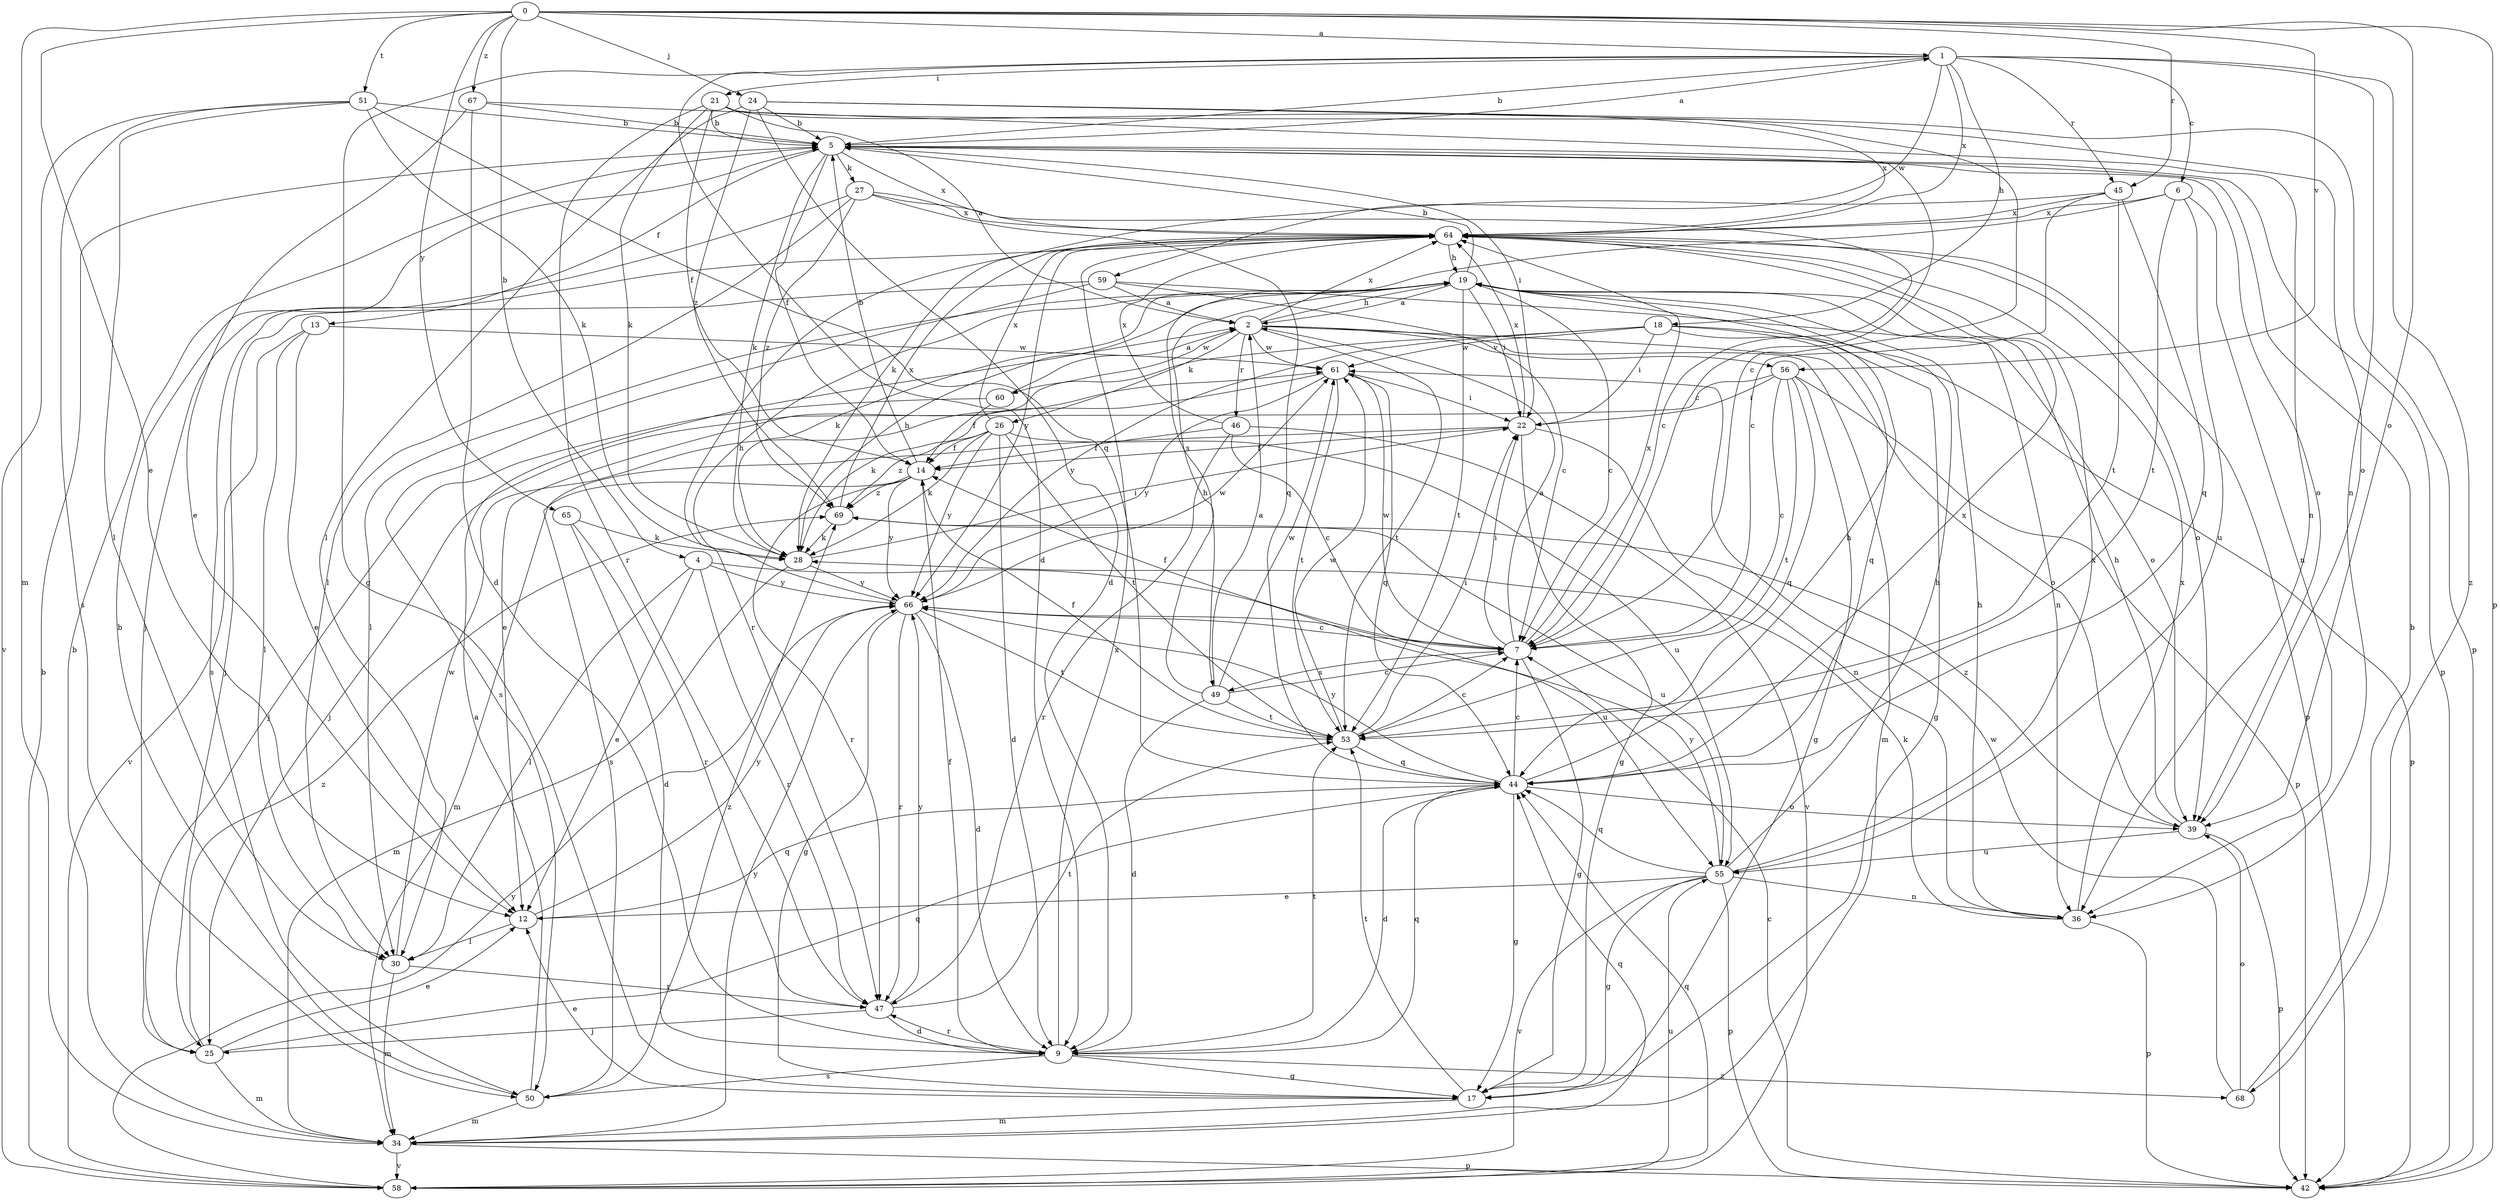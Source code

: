 strict digraph  {
0;
1;
2;
4;
5;
6;
7;
9;
12;
13;
14;
17;
18;
19;
21;
22;
24;
25;
26;
27;
28;
30;
34;
36;
39;
42;
44;
45;
46;
47;
49;
50;
51;
53;
55;
56;
58;
59;
60;
61;
64;
65;
66;
67;
68;
69;
0 -> 1  [label=a];
0 -> 4  [label=b];
0 -> 12  [label=e];
0 -> 24  [label=j];
0 -> 34  [label=m];
0 -> 39  [label=o];
0 -> 42  [label=p];
0 -> 45  [label=r];
0 -> 51  [label=t];
0 -> 56  [label=v];
0 -> 65  [label=y];
0 -> 67  [label=z];
1 -> 5  [label=b];
1 -> 6  [label=c];
1 -> 9  [label=d];
1 -> 17  [label=g];
1 -> 18  [label=h];
1 -> 21  [label=i];
1 -> 36  [label=n];
1 -> 45  [label=r];
1 -> 59  [label=w];
1 -> 64  [label=x];
1 -> 68  [label=z];
2 -> 19  [label=h];
2 -> 26  [label=k];
2 -> 34  [label=m];
2 -> 39  [label=o];
2 -> 46  [label=r];
2 -> 53  [label=t];
2 -> 56  [label=v];
2 -> 60  [label=w];
2 -> 61  [label=w];
2 -> 64  [label=x];
4 -> 12  [label=e];
4 -> 30  [label=l];
4 -> 47  [label=r];
4 -> 55  [label=u];
4 -> 66  [label=y];
5 -> 1  [label=a];
5 -> 7  [label=c];
5 -> 13  [label=f];
5 -> 14  [label=f];
5 -> 22  [label=i];
5 -> 27  [label=k];
5 -> 28  [label=k];
5 -> 39  [label=o];
5 -> 42  [label=p];
5 -> 64  [label=x];
6 -> 36  [label=n];
6 -> 49  [label=s];
6 -> 53  [label=t];
6 -> 55  [label=u];
6 -> 64  [label=x];
7 -> 2  [label=a];
7 -> 14  [label=f];
7 -> 17  [label=g];
7 -> 22  [label=i];
7 -> 49  [label=s];
7 -> 61  [label=w];
7 -> 64  [label=x];
9 -> 14  [label=f];
9 -> 17  [label=g];
9 -> 44  [label=q];
9 -> 47  [label=r];
9 -> 50  [label=s];
9 -> 53  [label=t];
9 -> 64  [label=x];
9 -> 68  [label=z];
12 -> 30  [label=l];
12 -> 44  [label=q];
12 -> 66  [label=y];
13 -> 12  [label=e];
13 -> 30  [label=l];
13 -> 58  [label=v];
13 -> 61  [label=w];
14 -> 5  [label=b];
14 -> 34  [label=m];
14 -> 47  [label=r];
14 -> 66  [label=y];
14 -> 69  [label=z];
17 -> 12  [label=e];
17 -> 34  [label=m];
17 -> 53  [label=t];
18 -> 12  [label=e];
18 -> 17  [label=g];
18 -> 22  [label=i];
18 -> 42  [label=p];
18 -> 44  [label=q];
18 -> 61  [label=w];
18 -> 66  [label=y];
19 -> 2  [label=a];
19 -> 5  [label=b];
19 -> 7  [label=c];
19 -> 22  [label=i];
19 -> 28  [label=k];
19 -> 30  [label=l];
19 -> 36  [label=n];
19 -> 53  [label=t];
21 -> 2  [label=a];
21 -> 5  [label=b];
21 -> 14  [label=f];
21 -> 28  [label=k];
21 -> 39  [label=o];
21 -> 47  [label=r];
21 -> 64  [label=x];
22 -> 14  [label=f];
22 -> 17  [label=g];
22 -> 36  [label=n];
22 -> 50  [label=s];
22 -> 64  [label=x];
24 -> 5  [label=b];
24 -> 7  [label=c];
24 -> 9  [label=d];
24 -> 30  [label=l];
24 -> 42  [label=p];
24 -> 69  [label=z];
25 -> 12  [label=e];
25 -> 34  [label=m];
25 -> 44  [label=q];
25 -> 69  [label=z];
26 -> 9  [label=d];
26 -> 14  [label=f];
26 -> 28  [label=k];
26 -> 53  [label=t];
26 -> 55  [label=u];
26 -> 64  [label=x];
26 -> 66  [label=y];
26 -> 69  [label=z];
27 -> 7  [label=c];
27 -> 25  [label=j];
27 -> 30  [label=l];
27 -> 44  [label=q];
27 -> 64  [label=x];
27 -> 69  [label=z];
28 -> 19  [label=h];
28 -> 22  [label=i];
28 -> 34  [label=m];
28 -> 66  [label=y];
30 -> 34  [label=m];
30 -> 47  [label=r];
30 -> 61  [label=w];
34 -> 5  [label=b];
34 -> 42  [label=p];
34 -> 44  [label=q];
34 -> 58  [label=v];
34 -> 66  [label=y];
36 -> 19  [label=h];
36 -> 28  [label=k];
36 -> 42  [label=p];
36 -> 64  [label=x];
39 -> 19  [label=h];
39 -> 42  [label=p];
39 -> 55  [label=u];
39 -> 69  [label=z];
42 -> 7  [label=c];
44 -> 7  [label=c];
44 -> 9  [label=d];
44 -> 17  [label=g];
44 -> 19  [label=h];
44 -> 39  [label=o];
44 -> 64  [label=x];
44 -> 66  [label=y];
45 -> 7  [label=c];
45 -> 28  [label=k];
45 -> 44  [label=q];
45 -> 53  [label=t];
45 -> 64  [label=x];
46 -> 7  [label=c];
46 -> 14  [label=f];
46 -> 47  [label=r];
46 -> 58  [label=v];
46 -> 64  [label=x];
47 -> 9  [label=d];
47 -> 25  [label=j];
47 -> 53  [label=t];
47 -> 66  [label=y];
49 -> 2  [label=a];
49 -> 7  [label=c];
49 -> 9  [label=d];
49 -> 19  [label=h];
49 -> 53  [label=t];
49 -> 61  [label=w];
50 -> 2  [label=a];
50 -> 5  [label=b];
50 -> 34  [label=m];
50 -> 69  [label=z];
51 -> 5  [label=b];
51 -> 28  [label=k];
51 -> 30  [label=l];
51 -> 44  [label=q];
51 -> 50  [label=s];
51 -> 58  [label=v];
53 -> 7  [label=c];
53 -> 14  [label=f];
53 -> 22  [label=i];
53 -> 44  [label=q];
53 -> 61  [label=w];
55 -> 12  [label=e];
55 -> 17  [label=g];
55 -> 19  [label=h];
55 -> 36  [label=n];
55 -> 42  [label=p];
55 -> 44  [label=q];
55 -> 58  [label=v];
55 -> 64  [label=x];
55 -> 66  [label=y];
56 -> 7  [label=c];
56 -> 17  [label=g];
56 -> 22  [label=i];
56 -> 25  [label=j];
56 -> 42  [label=p];
56 -> 44  [label=q];
56 -> 53  [label=t];
58 -> 5  [label=b];
58 -> 44  [label=q];
58 -> 55  [label=u];
58 -> 66  [label=y];
59 -> 2  [label=a];
59 -> 7  [label=c];
59 -> 25  [label=j];
59 -> 39  [label=o];
59 -> 50  [label=s];
60 -> 2  [label=a];
60 -> 14  [label=f];
60 -> 25  [label=j];
61 -> 22  [label=i];
61 -> 28  [label=k];
61 -> 44  [label=q];
61 -> 53  [label=t];
61 -> 66  [label=y];
64 -> 19  [label=h];
64 -> 39  [label=o];
64 -> 42  [label=p];
64 -> 47  [label=r];
64 -> 50  [label=s];
64 -> 66  [label=y];
65 -> 9  [label=d];
65 -> 28  [label=k];
65 -> 47  [label=r];
66 -> 7  [label=c];
66 -> 9  [label=d];
66 -> 17  [label=g];
66 -> 19  [label=h];
66 -> 47  [label=r];
66 -> 53  [label=t];
66 -> 61  [label=w];
67 -> 5  [label=b];
67 -> 9  [label=d];
67 -> 12  [label=e];
67 -> 36  [label=n];
68 -> 5  [label=b];
68 -> 39  [label=o];
68 -> 61  [label=w];
69 -> 28  [label=k];
69 -> 55  [label=u];
69 -> 64  [label=x];
}
